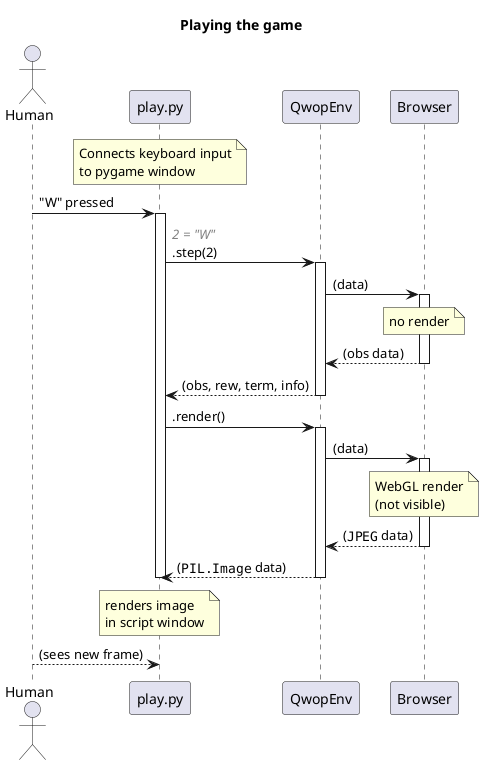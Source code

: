@startuml "play"

title Playing the game

autoactivate on

actor Human as human
participant play.py as script
participant QwopEnv as env
participant Browser as browser

note over script: Connects keyboard input\nto pygame window

human -> script: "W" pressed
script -> env: <font color="gray"><i>2 = "W"</i></font>\n.step(2)
env -> browser: (data)
note over browser: no render
browser --> env: (obs data)
env --> script: (obs, rew, term, info)

script -> env: .render()
env -> browser: (data)
note over browser: WebGL render\n(not visible)
browser --> env: (""JPEG"" data)
env --> script: (""PIL.Image"" data)
note over script: renders image\nin script window
deactivate script

human --> script: (sees new frame)

@enduml
